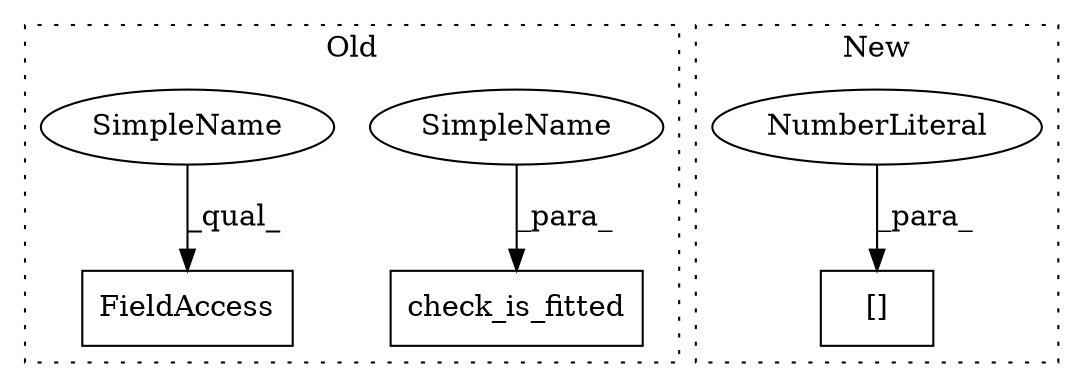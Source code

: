 digraph G {
subgraph cluster0 {
1 [label="check_is_fitted" a="32" s="2594,2643" l="16,1" shape="box"];
4 [label="FieldAccess" a="22" s="3215" l="19" shape="box"];
5 [label="SimpleName" a="42" s="2610" l="4" shape="ellipse"];
6 [label="SimpleName" a="42" s="3215" l="4" shape="ellipse"];
label = "Old";
style="dotted";
}
subgraph cluster1 {
2 [label="[]" a="2" s="3584,3587" l="2,1" shape="box"];
3 [label="NumberLiteral" a="34" s="3586" l="1" shape="ellipse"];
label = "New";
style="dotted";
}
3 -> 2 [label="_para_"];
5 -> 1 [label="_para_"];
6 -> 4 [label="_qual_"];
}
